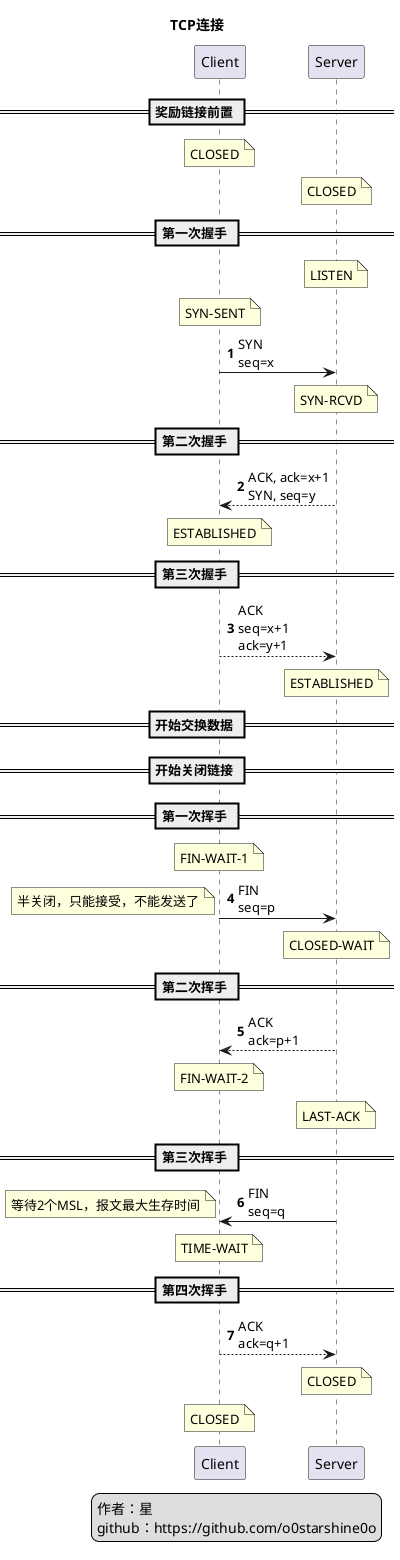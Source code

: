 @startuml
title TCP连接
autonumber
legend right
  作者：星
  github：https://github.com/o0starshine0o
end legend

participant Client
participant Server

== 奖励链接前置 ==
note over Client: CLOSED
note over Server: CLOSED

== 第一次握手 ==
note over Server: LISTEN
note over Client: SYN-SENT
Client -> Server: SYN\nseq=x
note over Server: SYN-RCVD
== 第二次握手 ==
Server --> Client: ACK, ack=x+1\nSYN, seq=y
note over Client: ESTABLISHED
== 第三次握手 ==
Client --> Server: ACK\nseq=x+1\nack=y+1
note over Server: ESTABLISHED
== 开始交换数据 ==
== 开始关闭链接 ==
== 第一次挥手 ==
note over Client: FIN-WAIT-1
Client -> Server: FIN\nseq=p
note left : 半关闭，只能接受，不能发送了
note over Server: CLOSED-WAIT
== 第二次挥手 ==
Server --> Client: ACK\nack=p+1
note over Client: FIN-WAIT-2
note over Server: LAST-ACK
== 第三次挥手 ==
Server -> Client: FIN\nseq=q
note left : 等待2个MSL，报文最大生存时间
note over Client: TIME-WAIT
== 第四次挥手 ==
Client --> Server: ACK\nack=q+1
note over Server: CLOSED
note over Client: CLOSED


@enduml